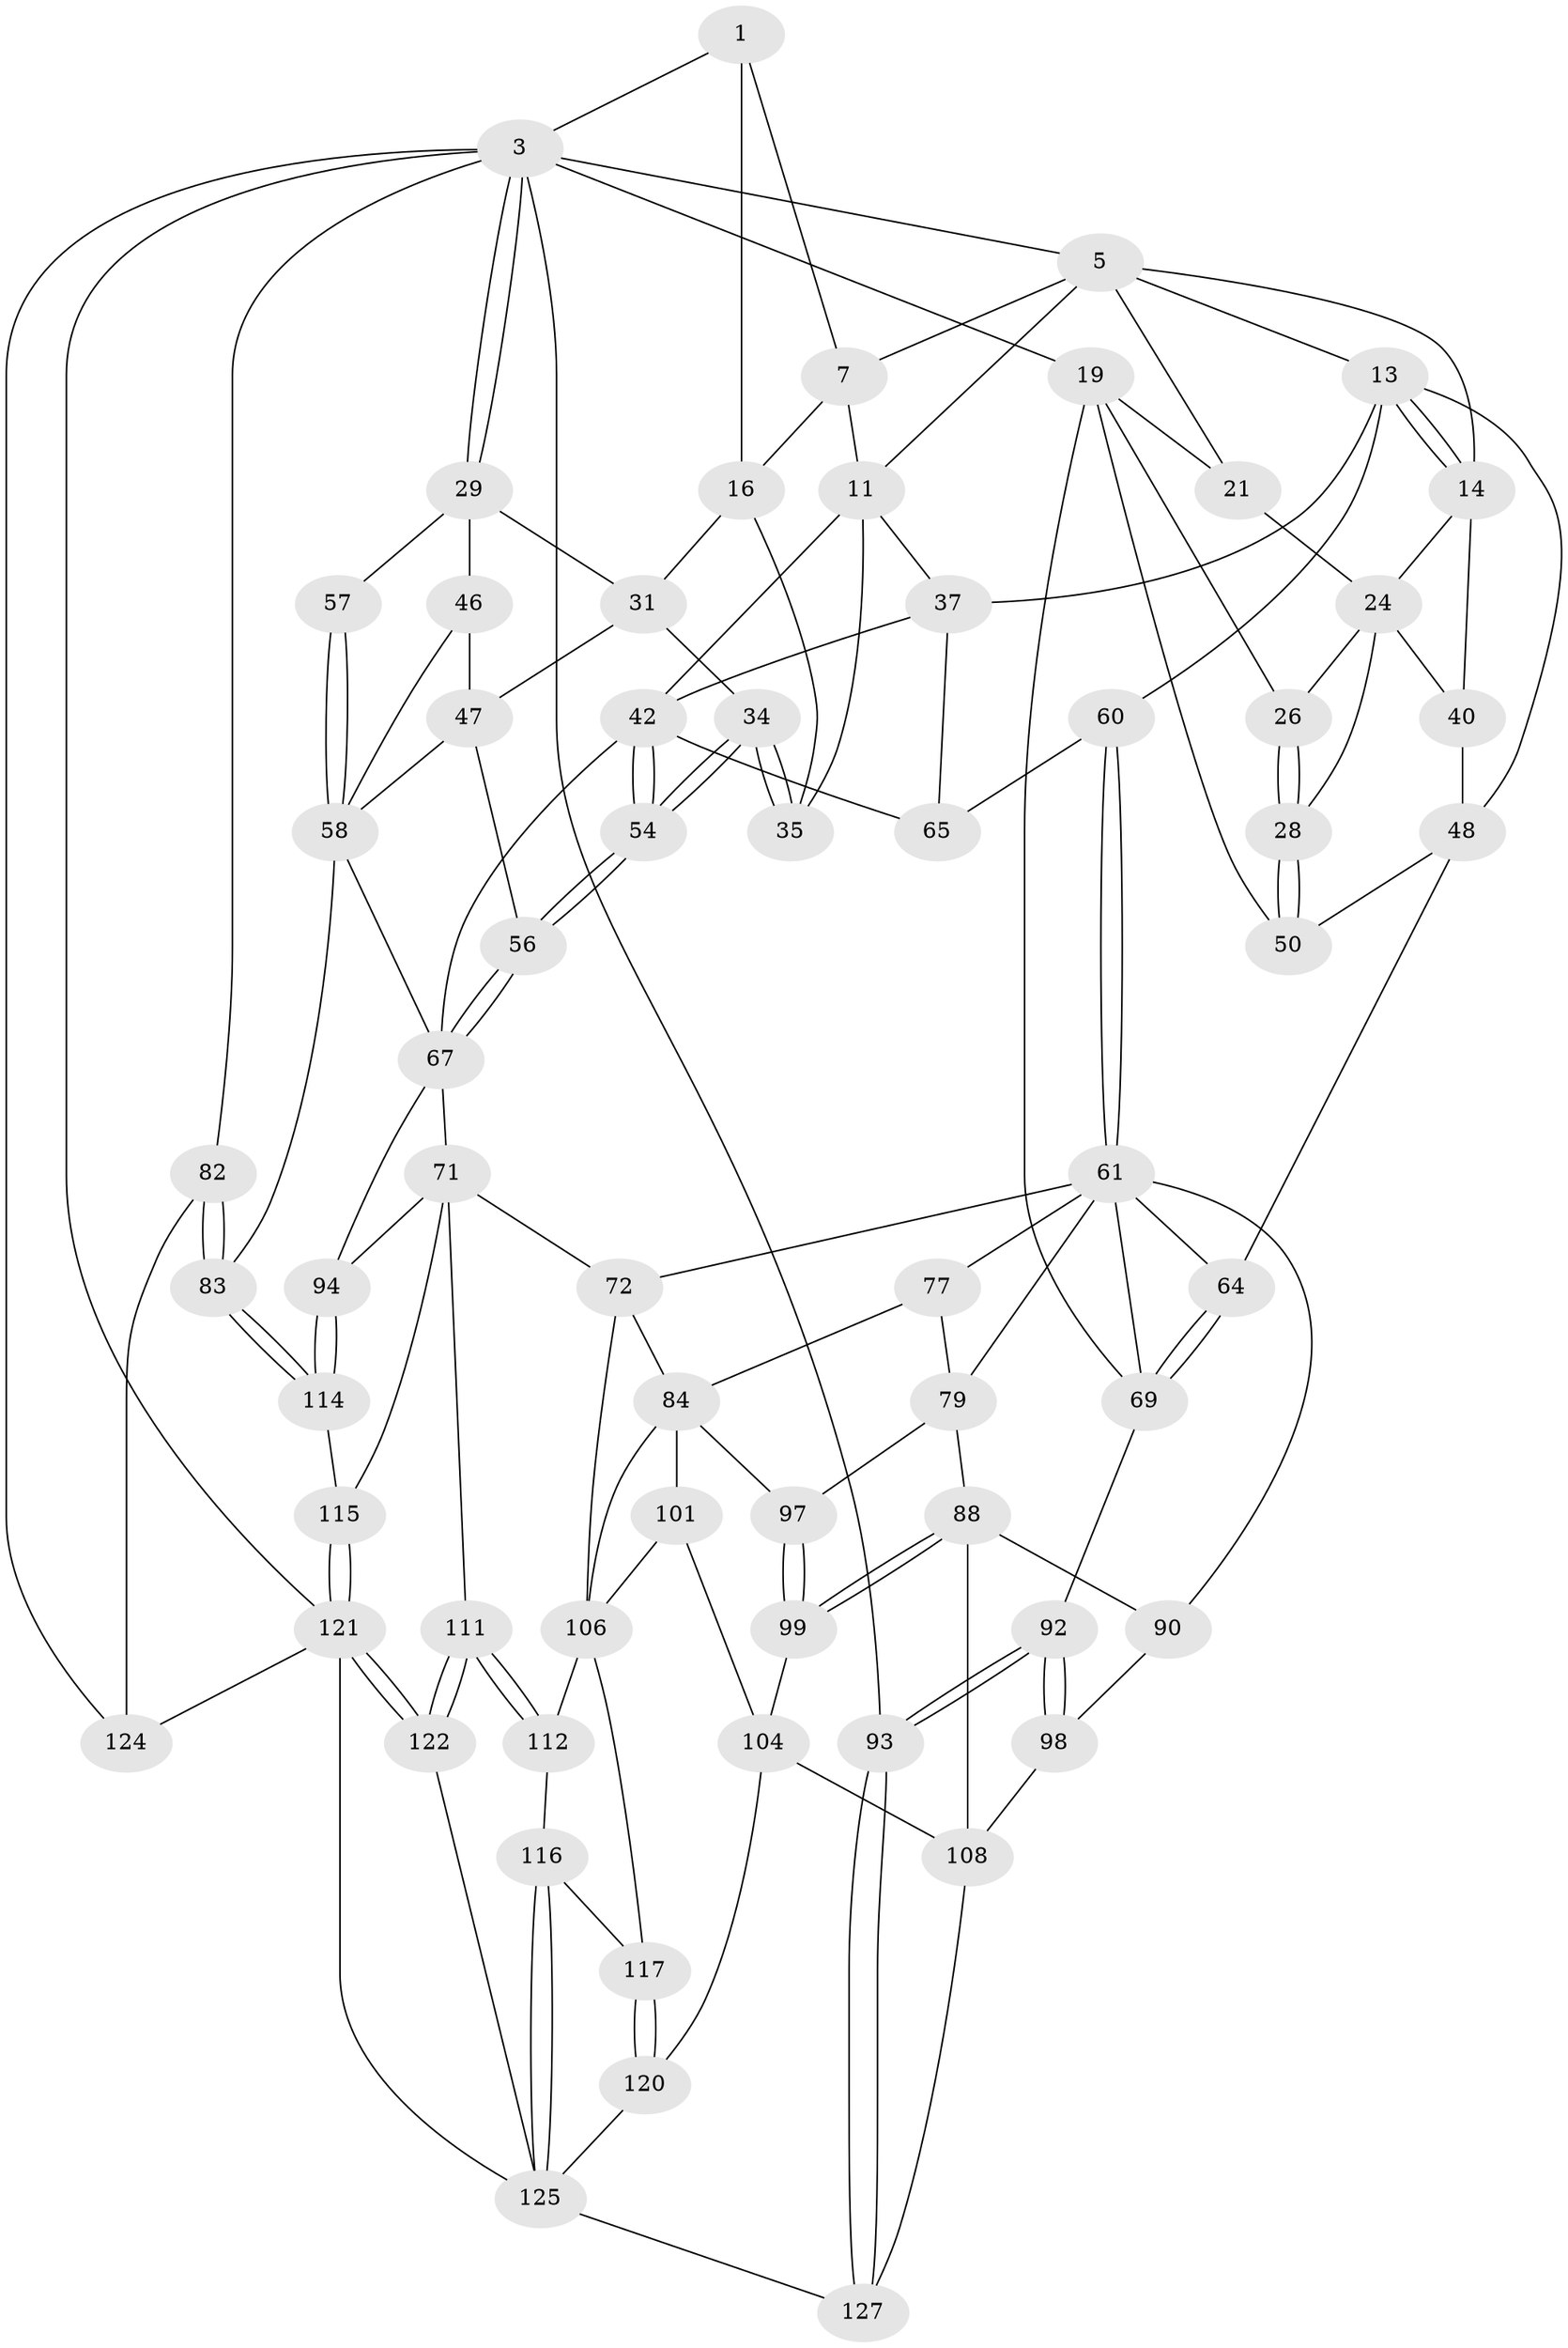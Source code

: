 // original degree distribution, {3: 0.015384615384615385, 5: 0.47692307692307695, 6: 0.24615384615384617, 4: 0.26153846153846155}
// Generated by graph-tools (version 1.1) at 2025/17/03/09/25 04:17:13]
// undirected, 65 vertices, 148 edges
graph export_dot {
graph [start="1"]
  node [color=gray90,style=filled];
  1 [pos="+0.9486016090062679+0",super="+8+2"];
  3 [pos="+1+0",super="+81+4"];
  5 [pos="+0.2583091348944513+0",super="+15+6"];
  7 [pos="+0.6282500588809746+0",super="+9"];
  11 [pos="+0.6002400723720761+0.15299430299491903",super="+36"];
  13 [pos="+0.3846554727082079+0.19298097920758805",super="+38"];
  14 [pos="+0.37231285347261855+0.18773552798146653",super="+22"];
  16 [pos="+0.8297954325463585+0.12448782186857368",super="+17"];
  19 [pos="+0+0.10937242080893197",super="+20+53"];
  21 [pos="+0.21633837610809795+0"];
  24 [pos="+0.24631056976148705+0.1549453816949933",super="+25+27"];
  26 [pos="+0.10893077316901678+0.19260322335072227"];
  28 [pos="+0.12375596024751052+0.21264291716496725"];
  29 [pos="+1+0",super="+30"];
  31 [pos="+0.8978239842238209+0.1610302507241192",super="+33"];
  34 [pos="+0.7886977507288078+0.26743216210913223"];
  35 [pos="+0.7862676176752995+0.19296692725031017"];
  37 [pos="+0.5597772477197646+0.23094811912427182",super="+44"];
  40 [pos="+0.2952029893101706+0.22319621982083535",super="+41"];
  42 [pos="+0.6793504672143097+0.3474197137098697",super="+43"];
  46 [pos="+0.9347446305244301+0.3075518735918192"];
  47 [pos="+0.9174153839273117+0.3090523653396576",super="+55"];
  48 [pos="+0.2349731161188266+0.33549967917653467",super="+49+51"];
  50 [pos="+0.12472304227486909+0.28800413069472475"];
  54 [pos="+0.7333824396196522+0.3603850906500093"];
  56 [pos="+0.7847287039467205+0.4439047390346431"];
  57 [pos="+1+0.37224628191221815"];
  58 [pos="+1+0.6002158790645111",super="+59+75"];
  60 [pos="+0.42819817744157485+0.326673744971261"];
  61 [pos="+0.4062942222351409+0.3710636335358791",super="+74+62"];
  64 [pos="+0.18260343569368373+0.49525547425478356"];
  65 [pos="+0.49922337220637436+0.3764357009362228"];
  67 [pos="+0.7527489590687634+0.5195306967056792",super="+76+68"];
  69 [pos="+0+0.4785227844761312",super="+70"];
  71 [pos="+0.5655941864851015+0.6277801640865179",super="+95"];
  72 [pos="+0.5526316387190398+0.6343911243003671",super="+73"];
  77 [pos="+0.37753852800097354+0.5454127431632401",super="+78"];
  79 [pos="+0.24714480205183542+0.6360888318498811",super="+87"];
  82 [pos="+1+0.7477269686133522"];
  83 [pos="+1+0.7159086804745777"];
  84 [pos="+0.3728910071118031+0.6806955209529881",super="+100+85"];
  88 [pos="+0.1685889716025493+0.7431865968904131",super="+89"];
  90 [pos="+0.09355101014030004+0.6988744271671431",super="+91"];
  92 [pos="+0+0.7425996049229787"];
  93 [pos="+0+1"];
  94 [pos="+0.7558158322453573+0.7538088571551486"];
  97 [pos="+0.26519287484535264+0.7360497635746375"];
  98 [pos="+0+0.7446040343144349",super="+102"];
  99 [pos="+0.2066634359081976+0.7727445584609665"];
  101 [pos="+0.3240237025251903+0.8029608279343836",super="+103"];
  104 [pos="+0.2405047259646151+0.8300096962714012",super="+105+118"];
  106 [pos="+0.496697907030233+0.7626945227280553",super="+107+113"];
  108 [pos="+0.10040115930664543+0.8779188847760829",super="+109"];
  111 [pos="+0.5749859708284805+0.9556205459003662"];
  112 [pos="+0.5467832454116873+0.9101531679907962"];
  114 [pos="+0.7646811004670884+0.7660214667324483"];
  115 [pos="+0.8009788679188564+0.843281326617262"];
  116 [pos="+0.36946893838962724+0.8866001297408588"];
  117 [pos="+0.3577130387957136+0.8809069020084039"];
  120 [pos="+0.32798813122382187+0.9211221465258583"];
  121 [pos="+0.8041490985809582+0.8490234128216392",super="+123"];
  122 [pos="+0.5893564643458052+1"];
  124 [pos="+0.874331000792018+0.882220173582592"];
  125 [pos="+0.4995340428383469+1",super="+126+129"];
  127 [pos="+0+1"];
  1 -- 16 [weight=2];
  1 -- 3;
  1 -- 7;
  3 -- 29;
  3 -- 29;
  3 -- 82;
  3 -- 124;
  3 -- 93 [weight=2];
  3 -- 19;
  3 -- 5;
  3 -- 121;
  5 -- 21;
  5 -- 14;
  5 -- 13;
  5 -- 11;
  5 -- 7;
  7 -- 16;
  7 -- 11;
  11 -- 35;
  11 -- 42;
  11 -- 37;
  13 -- 14;
  13 -- 14;
  13 -- 37;
  13 -- 60;
  13 -- 48;
  14 -- 40;
  14 -- 24 [weight=2];
  16 -- 35;
  16 -- 31;
  19 -- 26;
  19 -- 21;
  19 -- 50;
  19 -- 69;
  21 -- 24;
  24 -- 26;
  24 -- 28;
  24 -- 40;
  26 -- 28;
  26 -- 28;
  28 -- 50;
  28 -- 50;
  29 -- 57 [weight=2];
  29 -- 46;
  29 -- 31;
  31 -- 34;
  31 -- 47;
  34 -- 35;
  34 -- 35;
  34 -- 54;
  34 -- 54;
  37 -- 65;
  37 -- 42;
  40 -- 48 [weight=2];
  42 -- 54;
  42 -- 54;
  42 -- 65;
  42 -- 67;
  46 -- 47;
  46 -- 58;
  47 -- 56;
  47 -- 58;
  48 -- 50;
  48 -- 64;
  54 -- 56;
  54 -- 56;
  56 -- 67;
  56 -- 67;
  57 -- 58;
  57 -- 58;
  58 -- 83;
  58 -- 67;
  60 -- 61;
  60 -- 61;
  60 -- 65;
  61 -- 72;
  61 -- 77 [weight=2];
  61 -- 64;
  61 -- 69;
  61 -- 90;
  61 -- 79;
  64 -- 69;
  64 -- 69;
  67 -- 94;
  67 -- 71;
  69 -- 92;
  71 -- 72;
  71 -- 115;
  71 -- 111;
  71 -- 94;
  72 -- 84;
  72 -- 106;
  77 -- 79;
  77 -- 84;
  79 -- 88;
  79 -- 97;
  82 -- 83;
  82 -- 83;
  82 -- 124;
  83 -- 114;
  83 -- 114;
  84 -- 106;
  84 -- 101 [weight=2];
  84 -- 97;
  88 -- 99;
  88 -- 99;
  88 -- 90;
  88 -- 108;
  90 -- 98 [weight=2];
  92 -- 93;
  92 -- 93;
  92 -- 98;
  92 -- 98;
  93 -- 127;
  93 -- 127;
  94 -- 114;
  94 -- 114;
  97 -- 99;
  97 -- 99;
  98 -- 108;
  99 -- 104;
  101 -- 104;
  101 -- 106;
  104 -- 108 [weight=2];
  104 -- 120;
  106 -- 112;
  106 -- 117;
  108 -- 127;
  111 -- 112;
  111 -- 112;
  111 -- 122;
  111 -- 122;
  112 -- 116;
  114 -- 115;
  115 -- 121;
  115 -- 121;
  116 -- 117;
  116 -- 125;
  116 -- 125;
  117 -- 120;
  117 -- 120;
  120 -- 125;
  121 -- 122;
  121 -- 122;
  121 -- 124;
  121 -- 125;
  122 -- 125;
  125 -- 127;
}
